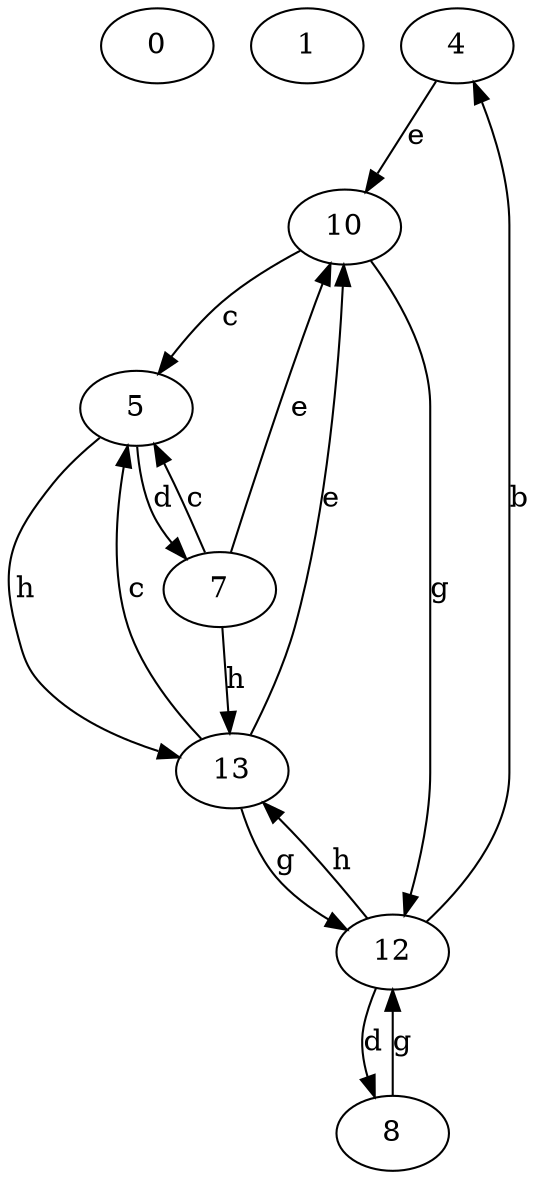 strict digraph  {
0;
1;
4;
5;
7;
8;
10;
12;
13;
4 -> 10  [label=e];
5 -> 7  [label=d];
5 -> 13  [label=h];
7 -> 5  [label=c];
7 -> 10  [label=e];
7 -> 13  [label=h];
8 -> 12  [label=g];
10 -> 5  [label=c];
10 -> 12  [label=g];
12 -> 4  [label=b];
12 -> 8  [label=d];
12 -> 13  [label=h];
13 -> 5  [label=c];
13 -> 10  [label=e];
13 -> 12  [label=g];
}
